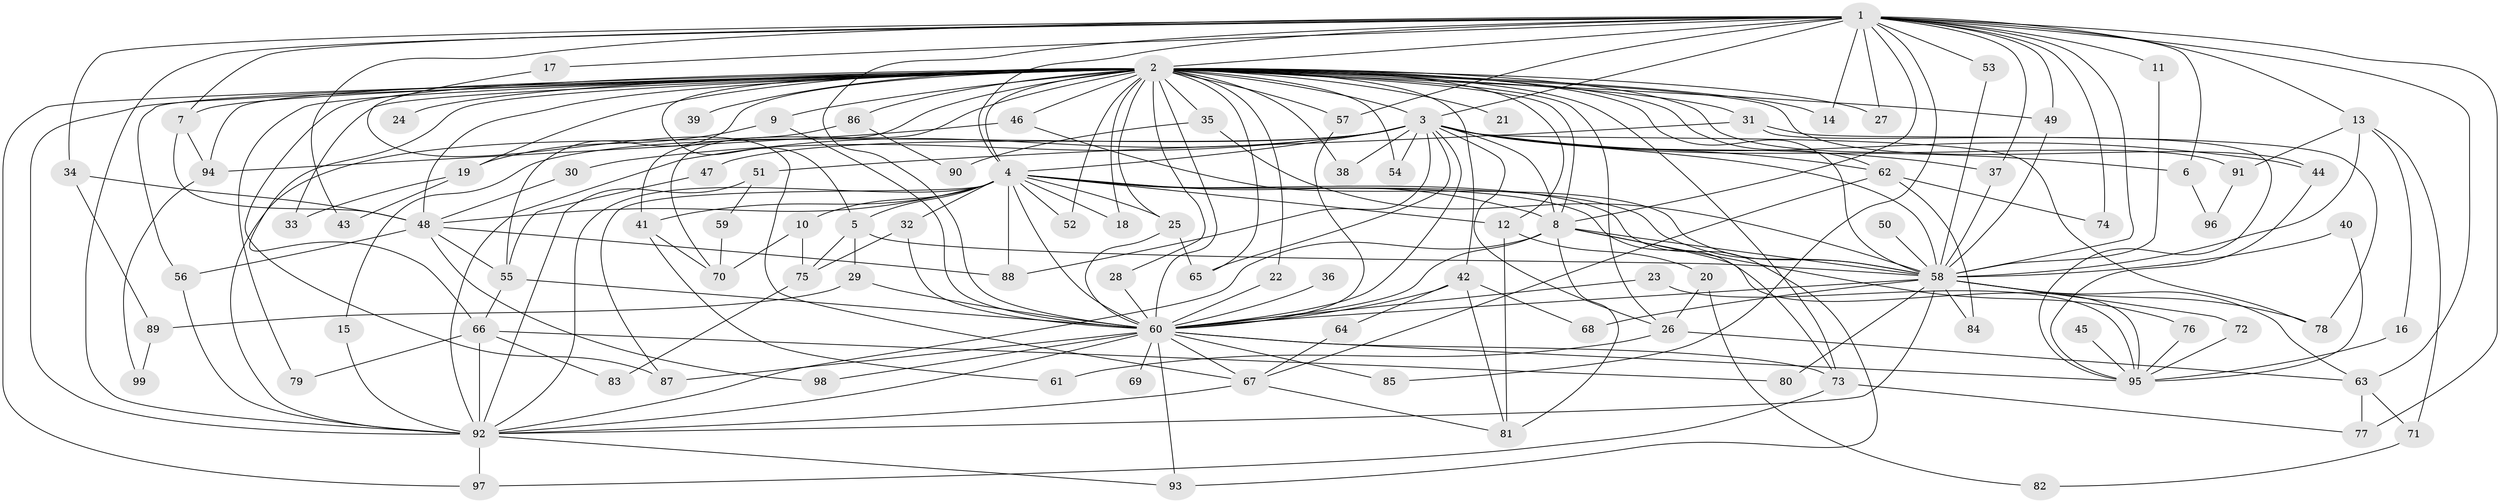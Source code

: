 // original degree distribution, {18: 0.0070921985815602835, 33: 0.0070921985815602835, 27: 0.014184397163120567, 16: 0.0070921985815602835, 23: 0.0070921985815602835, 26: 0.0070921985815602835, 13: 0.0070921985815602835, 24: 0.0070921985815602835, 41: 0.0070921985815602835, 2: 0.5602836879432624, 5: 0.06382978723404255, 3: 0.19858156028368795, 6: 0.02127659574468085, 9: 0.0070921985815602835, 4: 0.07092198581560284, 12: 0.0070921985815602835}
// Generated by graph-tools (version 1.1) at 2025/36/03/04/25 23:36:20]
// undirected, 99 vertices, 227 edges
graph export_dot {
  node [color=gray90,style=filled];
  1;
  2;
  3;
  4;
  5;
  6;
  7;
  8;
  9;
  10;
  11;
  12;
  13;
  14;
  15;
  16;
  17;
  18;
  19;
  20;
  21;
  22;
  23;
  24;
  25;
  26;
  27;
  28;
  29;
  30;
  31;
  32;
  33;
  34;
  35;
  36;
  37;
  38;
  39;
  40;
  41;
  42;
  43;
  44;
  45;
  46;
  47;
  48;
  49;
  50;
  51;
  52;
  53;
  54;
  55;
  56;
  57;
  58;
  59;
  60;
  61;
  62;
  63;
  64;
  65;
  66;
  67;
  68;
  69;
  70;
  71;
  72;
  73;
  74;
  75;
  76;
  77;
  78;
  79;
  80;
  81;
  82;
  83;
  84;
  85;
  86;
  87;
  88;
  89;
  90;
  91;
  92;
  93;
  94;
  95;
  96;
  97;
  98;
  99;
  1 -- 2 [weight=4.0];
  1 -- 3 [weight=3.0];
  1 -- 4 [weight=2.0];
  1 -- 6 [weight=1.0];
  1 -- 7 [weight=1.0];
  1 -- 8 [weight=3.0];
  1 -- 11 [weight=1.0];
  1 -- 13 [weight=1.0];
  1 -- 14 [weight=1.0];
  1 -- 17 [weight=1.0];
  1 -- 27 [weight=1.0];
  1 -- 34 [weight=1.0];
  1 -- 37 [weight=1.0];
  1 -- 43 [weight=1.0];
  1 -- 49 [weight=1.0];
  1 -- 53 [weight=1.0];
  1 -- 57 [weight=1.0];
  1 -- 58 [weight=3.0];
  1 -- 60 [weight=2.0];
  1 -- 63 [weight=1.0];
  1 -- 74 [weight=2.0];
  1 -- 77 [weight=2.0];
  1 -- 85 [weight=1.0];
  1 -- 92 [weight=2.0];
  2 -- 3 [weight=2.0];
  2 -- 4 [weight=3.0];
  2 -- 5 [weight=1.0];
  2 -- 7 [weight=2.0];
  2 -- 8 [weight=2.0];
  2 -- 9 [weight=1.0];
  2 -- 12 [weight=1.0];
  2 -- 14 [weight=1.0];
  2 -- 18 [weight=1.0];
  2 -- 19 [weight=2.0];
  2 -- 21 [weight=3.0];
  2 -- 22 [weight=1.0];
  2 -- 24 [weight=2.0];
  2 -- 25 [weight=1.0];
  2 -- 26 [weight=1.0];
  2 -- 27 [weight=1.0];
  2 -- 28 [weight=1.0];
  2 -- 31 [weight=1.0];
  2 -- 33 [weight=2.0];
  2 -- 35 [weight=1.0];
  2 -- 38 [weight=1.0];
  2 -- 39 [weight=2.0];
  2 -- 41 [weight=1.0];
  2 -- 42 [weight=1.0];
  2 -- 44 [weight=1.0];
  2 -- 46 [weight=1.0];
  2 -- 48 [weight=1.0];
  2 -- 49 [weight=1.0];
  2 -- 52 [weight=1.0];
  2 -- 54 [weight=1.0];
  2 -- 55 [weight=1.0];
  2 -- 56 [weight=1.0];
  2 -- 57 [weight=1.0];
  2 -- 58 [weight=2.0];
  2 -- 60 [weight=2.0];
  2 -- 62 [weight=2.0];
  2 -- 65 [weight=1.0];
  2 -- 66 [weight=1.0];
  2 -- 70 [weight=1.0];
  2 -- 73 [weight=1.0];
  2 -- 79 [weight=1.0];
  2 -- 86 [weight=1.0];
  2 -- 87 [weight=1.0];
  2 -- 91 [weight=1.0];
  2 -- 92 [weight=2.0];
  2 -- 94 [weight=1.0];
  2 -- 97 [weight=1.0];
  3 -- 4 [weight=1.0];
  3 -- 6 [weight=1.0];
  3 -- 8 [weight=1.0];
  3 -- 15 [weight=1.0];
  3 -- 26 [weight=1.0];
  3 -- 30 [weight=1.0];
  3 -- 37 [weight=1.0];
  3 -- 38 [weight=1.0];
  3 -- 44 [weight=1.0];
  3 -- 47 [weight=1.0];
  3 -- 54 [weight=1.0];
  3 -- 58 [weight=1.0];
  3 -- 60 [weight=1.0];
  3 -- 62 [weight=1.0];
  3 -- 65 [weight=1.0];
  3 -- 78 [weight=1.0];
  3 -- 88 [weight=1.0];
  3 -- 92 [weight=1.0];
  4 -- 5 [weight=1.0];
  4 -- 8 [weight=1.0];
  4 -- 10 [weight=1.0];
  4 -- 12 [weight=1.0];
  4 -- 18 [weight=1.0];
  4 -- 25 [weight=1.0];
  4 -- 32 [weight=1.0];
  4 -- 41 [weight=1.0];
  4 -- 48 [weight=1.0];
  4 -- 52 [weight=1.0];
  4 -- 58 [weight=1.0];
  4 -- 60 [weight=2.0];
  4 -- 73 [weight=1.0];
  4 -- 87 [weight=1.0];
  4 -- 88 [weight=1.0];
  4 -- 92 [weight=2.0];
  4 -- 93 [weight=1.0];
  5 -- 29 [weight=1.0];
  5 -- 58 [weight=1.0];
  5 -- 75 [weight=1.0];
  6 -- 96 [weight=1.0];
  7 -- 48 [weight=1.0];
  7 -- 94 [weight=1.0];
  8 -- 58 [weight=1.0];
  8 -- 60 [weight=1.0];
  8 -- 76 [weight=1.0];
  8 -- 81 [weight=1.0];
  8 -- 92 [weight=1.0];
  8 -- 95 [weight=1.0];
  9 -- 19 [weight=1.0];
  9 -- 60 [weight=1.0];
  10 -- 70 [weight=1.0];
  10 -- 75 [weight=1.0];
  11 -- 58 [weight=1.0];
  12 -- 20 [weight=1.0];
  12 -- 81 [weight=1.0];
  13 -- 16 [weight=1.0];
  13 -- 58 [weight=1.0];
  13 -- 71 [weight=1.0];
  13 -- 91 [weight=1.0];
  15 -- 92 [weight=1.0];
  16 -- 95 [weight=1.0];
  17 -- 67 [weight=1.0];
  19 -- 33 [weight=1.0];
  19 -- 43 [weight=1.0];
  20 -- 26 [weight=1.0];
  20 -- 82 [weight=1.0];
  22 -- 60 [weight=1.0];
  23 -- 60 [weight=1.0];
  23 -- 95 [weight=1.0];
  25 -- 60 [weight=1.0];
  25 -- 65 [weight=1.0];
  26 -- 61 [weight=1.0];
  26 -- 63 [weight=1.0];
  28 -- 60 [weight=1.0];
  29 -- 60 [weight=1.0];
  29 -- 89 [weight=1.0];
  30 -- 48 [weight=1.0];
  31 -- 51 [weight=1.0];
  31 -- 78 [weight=1.0];
  31 -- 95 [weight=1.0];
  32 -- 60 [weight=1.0];
  32 -- 75 [weight=1.0];
  34 -- 48 [weight=1.0];
  34 -- 89 [weight=1.0];
  35 -- 58 [weight=1.0];
  35 -- 90 [weight=1.0];
  36 -- 60 [weight=1.0];
  37 -- 58 [weight=1.0];
  40 -- 58 [weight=1.0];
  40 -- 95 [weight=1.0];
  41 -- 61 [weight=1.0];
  41 -- 70 [weight=1.0];
  42 -- 60 [weight=1.0];
  42 -- 64 [weight=1.0];
  42 -- 68 [weight=1.0];
  42 -- 81 [weight=1.0];
  44 -- 95 [weight=1.0];
  45 -- 95 [weight=1.0];
  46 -- 58 [weight=1.0];
  46 -- 94 [weight=1.0];
  47 -- 55 [weight=1.0];
  48 -- 55 [weight=1.0];
  48 -- 56 [weight=1.0];
  48 -- 88 [weight=1.0];
  48 -- 98 [weight=1.0];
  49 -- 58 [weight=1.0];
  50 -- 58 [weight=1.0];
  51 -- 59 [weight=1.0];
  51 -- 92 [weight=1.0];
  53 -- 58 [weight=1.0];
  55 -- 60 [weight=1.0];
  55 -- 66 [weight=1.0];
  56 -- 92 [weight=1.0];
  57 -- 60 [weight=1.0];
  58 -- 60 [weight=1.0];
  58 -- 63 [weight=1.0];
  58 -- 68 [weight=1.0];
  58 -- 72 [weight=1.0];
  58 -- 78 [weight=1.0];
  58 -- 80 [weight=1.0];
  58 -- 84 [weight=1.0];
  58 -- 92 [weight=1.0];
  59 -- 70 [weight=1.0];
  60 -- 67 [weight=1.0];
  60 -- 69 [weight=1.0];
  60 -- 73 [weight=1.0];
  60 -- 85 [weight=1.0];
  60 -- 87 [weight=1.0];
  60 -- 92 [weight=1.0];
  60 -- 93 [weight=1.0];
  60 -- 95 [weight=1.0];
  60 -- 98 [weight=1.0];
  62 -- 67 [weight=1.0];
  62 -- 74 [weight=1.0];
  62 -- 84 [weight=1.0];
  63 -- 71 [weight=1.0];
  63 -- 77 [weight=1.0];
  64 -- 67 [weight=1.0];
  66 -- 79 [weight=1.0];
  66 -- 80 [weight=1.0];
  66 -- 83 [weight=1.0];
  66 -- 92 [weight=1.0];
  67 -- 81 [weight=1.0];
  67 -- 92 [weight=1.0];
  71 -- 82 [weight=1.0];
  72 -- 95 [weight=1.0];
  73 -- 77 [weight=1.0];
  73 -- 97 [weight=1.0];
  75 -- 83 [weight=1.0];
  76 -- 95 [weight=1.0];
  86 -- 90 [weight=1.0];
  86 -- 92 [weight=1.0];
  89 -- 99 [weight=1.0];
  91 -- 96 [weight=1.0];
  92 -- 93 [weight=1.0];
  92 -- 97 [weight=1.0];
  94 -- 99 [weight=1.0];
}
